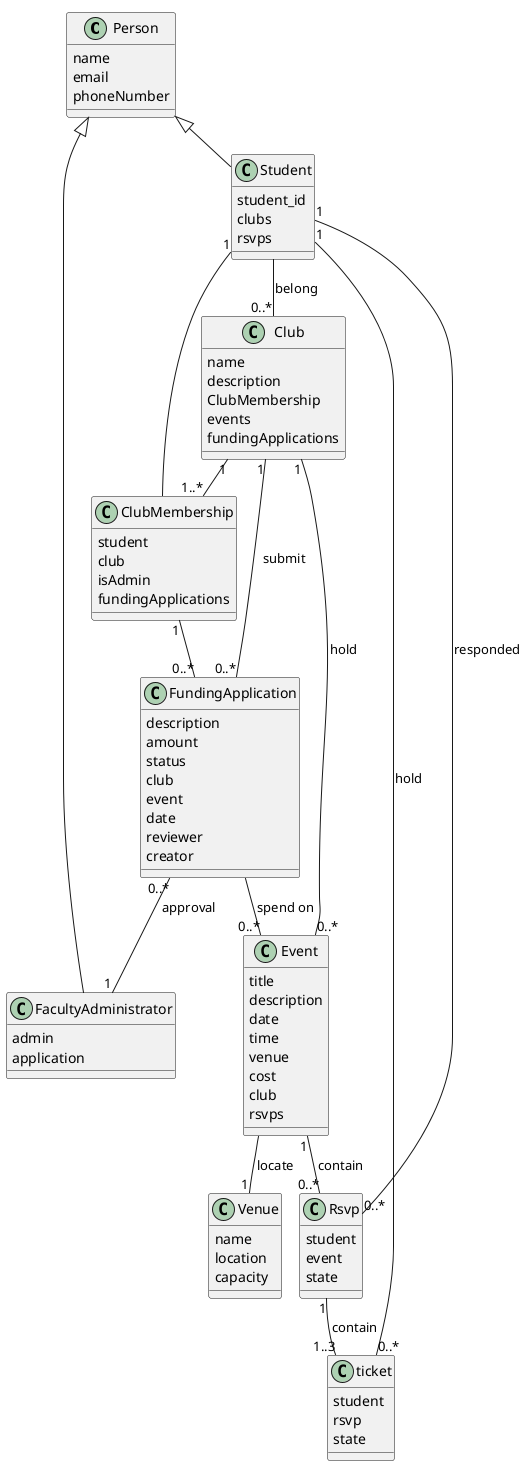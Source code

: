 @startuml
!pragma layout smetana
class Person{
    name
    email
    phoneNumber
}

class Student{
    student_id
    clubs
    rsvps
}

class ClubMembership{
    student
    club
    isAdmin
    fundingApplications
}


class FacultyAdministrator{
    admin
    application
}

class Club{
    name
    description
    ClubMembership
    events
    fundingApplications
}

class Venue{
    name
    location
    capacity
}

class Event{
    title
    description
    date
    time
    venue
    cost
    club
    rsvps
}

class FundingApplication{
    description
    amount
    status
    club
    event
    date
    reviewer
    creator
}

class Rsvp{
    student
    event
    state
}

class ticket{
    student
    rsvp
    state
}
Person <|-- Student
Person <|-- FacultyAdministrator
Student  -- "0..*" Club : belong >
FundingApplication "0..*"--"1" FacultyAdministrator: approval >
Club "1" -- "0..*" Event : hold >
Event  -- "1" Venue : locate >
Student "1" -- "0..*" Rsvp : responded >
Event "1" -- "0..*" Rsvp : contain >
Club "1"--"0..*" FundingApplication : submit >
FundingApplication  -- "0..*" Event : spend on >
Rsvp "1"--"1..3" ticket : contain >
Student "1" -- "0..*" ticket: hold >
Club "1" -- "1..*" ClubMembership
Student "1"-- ClubMembership
ClubMembership "1" -- "0..*" FundingApplication
@enduml